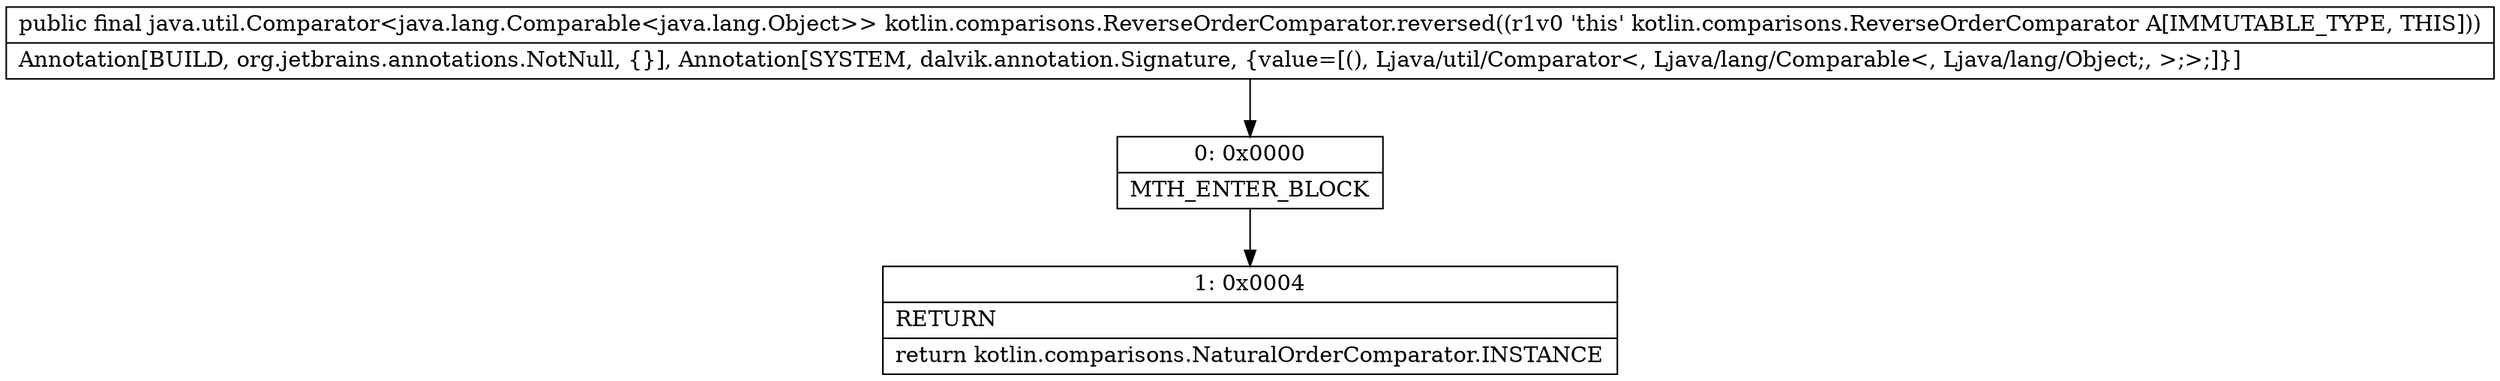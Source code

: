 digraph "CFG forkotlin.comparisons.ReverseOrderComparator.reversed()Ljava\/util\/Comparator;" {
Node_0 [shape=record,label="{0\:\ 0x0000|MTH_ENTER_BLOCK\l}"];
Node_1 [shape=record,label="{1\:\ 0x0004|RETURN\l|return kotlin.comparisons.NaturalOrderComparator.INSTANCE\l}"];
MethodNode[shape=record,label="{public final java.util.Comparator\<java.lang.Comparable\<java.lang.Object\>\> kotlin.comparisons.ReverseOrderComparator.reversed((r1v0 'this' kotlin.comparisons.ReverseOrderComparator A[IMMUTABLE_TYPE, THIS]))  | Annotation[BUILD, org.jetbrains.annotations.NotNull, \{\}], Annotation[SYSTEM, dalvik.annotation.Signature, \{value=[(), Ljava\/util\/Comparator\<, Ljava\/lang\/Comparable\<, Ljava\/lang\/Object;, \>;\>;]\}]\l}"];
MethodNode -> Node_0;
Node_0 -> Node_1;
}

